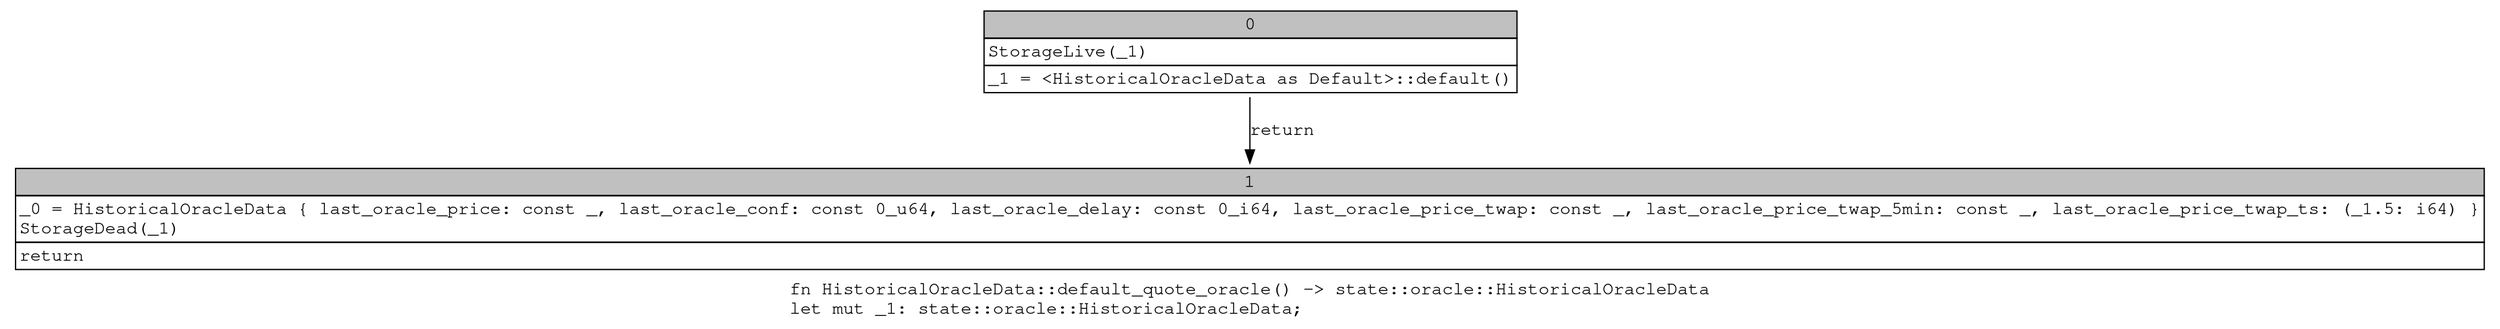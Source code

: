 digraph Mir_0_3497 {
    graph [fontname="Courier, monospace"];
    node [fontname="Courier, monospace"];
    edge [fontname="Courier, monospace"];
    label=<fn HistoricalOracleData::default_quote_oracle() -&gt; state::oracle::HistoricalOracleData<br align="left"/>let mut _1: state::oracle::HistoricalOracleData;<br align="left"/>>;
    bb0__0_3497 [shape="none", label=<<table border="0" cellborder="1" cellspacing="0"><tr><td bgcolor="gray" align="center" colspan="1">0</td></tr><tr><td align="left" balign="left">StorageLive(_1)<br/></td></tr><tr><td align="left">_1 = &lt;HistoricalOracleData as Default&gt;::default()</td></tr></table>>];
    bb1__0_3497 [shape="none", label=<<table border="0" cellborder="1" cellspacing="0"><tr><td bgcolor="gray" align="center" colspan="1">1</td></tr><tr><td align="left" balign="left">_0 = HistoricalOracleData { last_oracle_price: const _, last_oracle_conf: const 0_u64, last_oracle_delay: const 0_i64, last_oracle_price_twap: const _, last_oracle_price_twap_5min: const _, last_oracle_price_twap_ts: (_1.5: i64) }<br/>StorageDead(_1)<br/></td></tr><tr><td align="left">return</td></tr></table>>];
    bb0__0_3497 -> bb1__0_3497 [label="return"];
}
